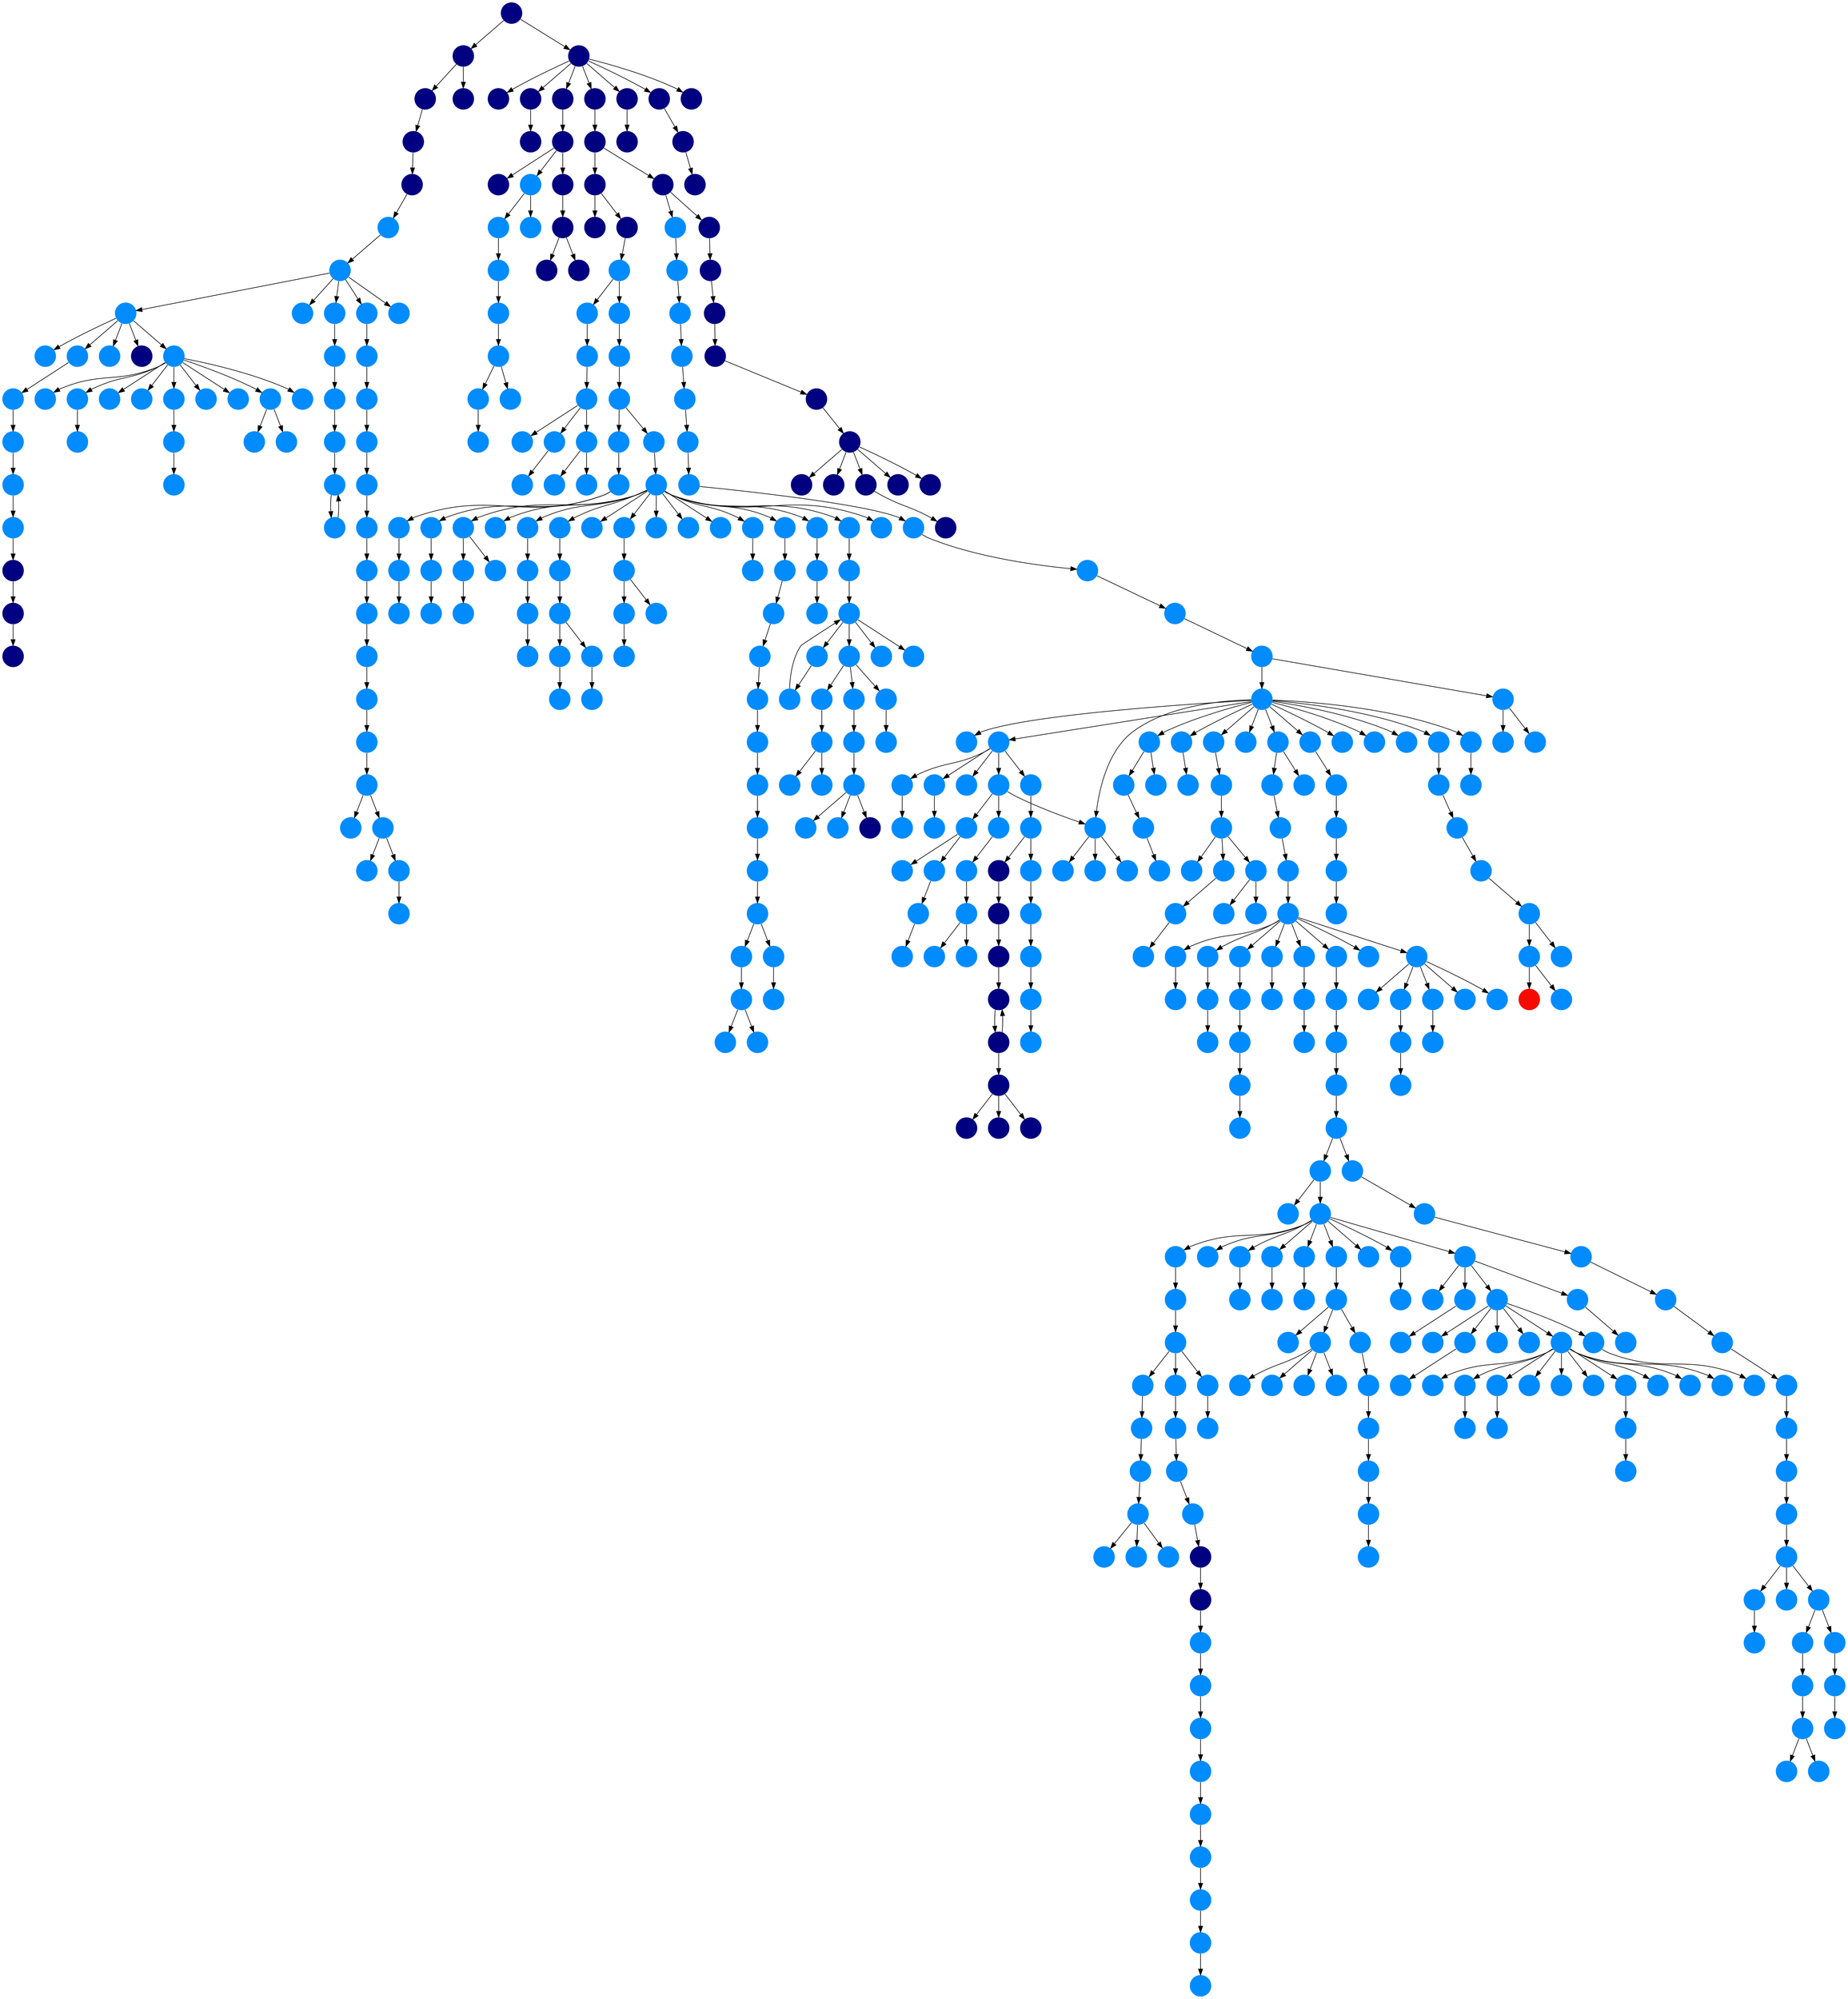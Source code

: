 digraph{
0 [tooltip = "G", penwidth = 0, style = filled, fillcolor = "#008cff", shape = circle, label = ""]
1 [tooltip = "G", penwidth = 0, style = filled, fillcolor = "#008cff", shape = circle, label = ""]
2 [tooltip = "G", penwidth = 0, style = filled, fillcolor = "#008cff", shape = circle, label = ""]
3 [tooltip = "G", penwidth = 0, style = filled, fillcolor = "#008cff", shape = circle, label = ""]
4 [tooltip = "G", penwidth = 0, style = filled, fillcolor = "#008cff", shape = circle, label = ""]
5 [tooltip = "G", penwidth = 0, style = filled, fillcolor = "#008cff", shape = circle, label = ""]
6 [tooltip = "G", penwidth = 0, style = filled, fillcolor = "#008cff", shape = circle, label = ""]
7 [tooltip = "G", penwidth = 0, style = filled, fillcolor = "#008cff", shape = circle, label = ""]
8 [tooltip = "G", penwidth = 0, style = filled, fillcolor = "#008cff", shape = circle, label = ""]
9 [tooltip = "G", penwidth = 0, style = filled, fillcolor = "#008cff", shape = circle, label = ""]
10 [tooltip = "G", penwidth = 0, style = filled, fillcolor = "#008cff", shape = circle, label = ""]
11 [tooltip = "G", penwidth = 0, style = filled, fillcolor = "#008cff", shape = circle, label = ""]
12 [tooltip = "G", penwidth = 0, style = filled, fillcolor = "#008cff", shape = circle, label = ""]
13 [tooltip = "G", penwidth = 0, style = filled, fillcolor = "#008cff", shape = circle, label = ""]
14 [tooltip = "G", penwidth = 0, style = filled, fillcolor = "#008cff", shape = circle, label = ""]
15 [tooltip = "G", penwidth = 0, style = filled, fillcolor = "#008cff", shape = circle, label = ""]
16 [tooltip = "G", penwidth = 0, style = filled, fillcolor = "#008cff", shape = circle, label = ""]
17 [tooltip = "G", penwidth = 0, style = filled, fillcolor = "#008cff", shape = circle, label = ""]
18 [tooltip = "G", penwidth = 0, style = filled, fillcolor = "#008cff", shape = circle, label = ""]
19 [tooltip = "G", penwidth = 0, style = filled, fillcolor = "#008cff", shape = circle, label = ""]
20 [tooltip = "G", penwidth = 0, style = filled, fillcolor = "#008cff", shape = circle, label = ""]
21 [tooltip = "G", penwidth = 0, style = filled, fillcolor = "#008cff", shape = circle, label = ""]
22 [tooltip = "G", penwidth = 0, style = filled, fillcolor = "#008cff", shape = circle, label = ""]
23 [tooltip = "G", penwidth = 0, style = filled, fillcolor = "#008cff", shape = circle, label = ""]
24 [tooltip = "G", penwidth = 0, style = filled, fillcolor = "#008cff", shape = circle, label = ""]
25 [tooltip = "G", penwidth = 0, style = filled, fillcolor = "#008cff", shape = circle, label = ""]
26 [tooltip = "G", penwidth = 0, style = filled, fillcolor = "#008cff", shape = circle, label = ""]
27 [tooltip = "G", penwidth = 0, style = filled, fillcolor = "#008cff", shape = circle, label = ""]
28 [tooltip = "G", penwidth = 0, style = filled, fillcolor = "#008cff", shape = circle, label = ""]
29 [tooltip = "G", penwidth = 0, style = filled, fillcolor = "#008cff", shape = circle, label = ""]
30 [tooltip = "G", penwidth = 0, style = filled, fillcolor = "#008cff", shape = circle, label = ""]
31 [tooltip = "G", penwidth = 0, style = filled, fillcolor = "#008cff", shape = circle, label = ""]
32 [tooltip = "G", penwidth = 0, style = filled, fillcolor = "#008cff", shape = circle, label = ""]
33 [tooltip = "G", penwidth = 0, style = filled, fillcolor = "#008cff", shape = circle, label = ""]
34 [tooltip = "G", penwidth = 0, style = filled, fillcolor = "#008cff", shape = circle, label = ""]
35 [tooltip = "A", penwidth = 0, style = filled, fillcolor = "#000080", shape = circle, label = ""]
36 [tooltip = "G", penwidth = 0, style = filled, fillcolor = "#008cff", shape = circle, label = ""]
37 [tooltip = "G", penwidth = 0, style = filled, fillcolor = "#008cff", shape = circle, label = ""]
38 [tooltip = "G", penwidth = 0, style = filled, fillcolor = "#008cff", shape = circle, label = ""]
39 [tooltip = "G", penwidth = 0, style = filled, fillcolor = "#008cff", shape = circle, label = ""]
40 [tooltip = "G", penwidth = 0, style = filled, fillcolor = "#008cff", shape = circle, label = ""]
41 [tooltip = "G", penwidth = 0, style = filled, fillcolor = "#008cff", shape = circle, label = ""]
42 [tooltip = "G", penwidth = 0, style = filled, fillcolor = "#008cff", shape = circle, label = ""]
43 [tooltip = "A", penwidth = 0, style = filled, fillcolor = "#000080", shape = circle, label = ""]
44 [tooltip = "G", penwidth = 0, style = filled, fillcolor = "#008cff", shape = circle, label = ""]
45 [tooltip = "A", penwidth = 0, style = filled, fillcolor = "#000080", shape = circle, label = ""]
46 [tooltip = "G", penwidth = 0, style = filled, fillcolor = "#008cff", shape = circle, label = ""]
47 [tooltip = "G", penwidth = 0, style = filled, fillcolor = "#008cff", shape = circle, label = ""]
48 [tooltip = "G", penwidth = 0, style = filled, fillcolor = "#008cff", shape = circle, label = ""]
49 [tooltip = "G", penwidth = 0, style = filled, fillcolor = "#008cff", shape = circle, label = ""]
50 [tooltip = "G", penwidth = 0, style = filled, fillcolor = "#008cff", shape = circle, label = ""]
51 [tooltip = "G", penwidth = 0, style = filled, fillcolor = "#008cff", shape = circle, label = ""]
52 [tooltip = "G", penwidth = 0, style = filled, fillcolor = "#008cff", shape = circle, label = ""]
53 [tooltip = "G", penwidth = 0, style = filled, fillcolor = "#008cff", shape = circle, label = ""]
54 [tooltip = "G", penwidth = 0, style = filled, fillcolor = "#008cff", shape = circle, label = ""]
55 [tooltip = "G", penwidth = 0, style = filled, fillcolor = "#008cff", shape = circle, label = ""]
56 [tooltip = "A", penwidth = 0, style = filled, fillcolor = "#000080", shape = circle, label = ""]
57 [tooltip = "G", penwidth = 0, style = filled, fillcolor = "#008cff", shape = circle, label = ""]
58 [tooltip = "A", penwidth = 0, style = filled, fillcolor = "#000080", shape = circle, label = ""]
59 [tooltip = "G", penwidth = 0, style = filled, fillcolor = "#008cff", shape = circle, label = ""]
60 [tooltip = "G", penwidth = 0, style = filled, fillcolor = "#008cff", shape = circle, label = ""]
61 [tooltip = "G", penwidth = 0, style = filled, fillcolor = "#008cff", shape = circle, label = ""]
62 [tooltip = "G", penwidth = 0, style = filled, fillcolor = "#008cff", shape = circle, label = ""]
63 [tooltip = "G", penwidth = 0, style = filled, fillcolor = "#008cff", shape = circle, label = ""]
64 [tooltip = "G", penwidth = 0, style = filled, fillcolor = "#008cff", shape = circle, label = ""]
65 [tooltip = "G", penwidth = 0, style = filled, fillcolor = "#008cff", shape = circle, label = ""]
66 [tooltip = "G", penwidth = 0, style = filled, fillcolor = "#008cff", shape = circle, label = ""]
67 [tooltip = "G", penwidth = 0, style = filled, fillcolor = "#008cff", shape = circle, label = ""]
68 [tooltip = "G", penwidth = 0, style = filled, fillcolor = "#008cff", shape = circle, label = ""]
69 [tooltip = "G", penwidth = 0, style = filled, fillcolor = "#008cff", shape = circle, label = ""]
70 [tooltip = "G", penwidth = 0, style = filled, fillcolor = "#008cff", shape = circle, label = ""]
71 [tooltip = "G", penwidth = 0, style = filled, fillcolor = "#008cff", shape = circle, label = ""]
72 [tooltip = "G", penwidth = 0, style = filled, fillcolor = "#008cff", shape = circle, label = ""]
73 [tooltip = "A", penwidth = 0, style = filled, fillcolor = "#000080", shape = circle, label = ""]
74 [tooltip = "G", penwidth = 0, style = filled, fillcolor = "#008cff", shape = circle, label = ""]
75 [tooltip = "G", penwidth = 0, style = filled, fillcolor = "#008cff", shape = circle, label = ""]
76 [tooltip = "G", penwidth = 0, style = filled, fillcolor = "#008cff", shape = circle, label = ""]
77 [tooltip = "A", penwidth = 0, style = filled, fillcolor = "#000080", shape = circle, label = ""]
78 [tooltip = "A", penwidth = 0, style = filled, fillcolor = "#000080", shape = circle, label = ""]
79 [tooltip = "G", penwidth = 0, style = filled, fillcolor = "#008cff", shape = circle, label = ""]
80 [tooltip = "A", penwidth = 0, style = filled, fillcolor = "#000080", shape = circle, label = ""]
81 [tooltip = "G", penwidth = 0, style = filled, fillcolor = "#008cff", shape = circle, label = ""]
82 [tooltip = "A", penwidth = 0, style = filled, fillcolor = "#000080", shape = circle, label = ""]
83 [tooltip = "A", penwidth = 0, style = filled, fillcolor = "#000080", shape = circle, label = ""]
84 [tooltip = "A", penwidth = 0, style = filled, fillcolor = "#000080", shape = circle, label = ""]
85 [tooltip = "A", penwidth = 0, style = filled, fillcolor = "#000080", shape = circle, label = ""]
86 [tooltip = "G", penwidth = 0, style = filled, fillcolor = "#008cff", shape = circle, label = ""]
87 [tooltip = "G", penwidth = 0, style = filled, fillcolor = "#008cff", shape = circle, label = ""]
88 [tooltip = "A", penwidth = 0, style = filled, fillcolor = "#000080", shape = circle, label = ""]
89 [tooltip = "A", penwidth = 0, style = filled, fillcolor = "#000080", shape = circle, label = ""]
90 [tooltip = "G", penwidth = 0, style = filled, fillcolor = "#008cff", shape = circle, label = ""]
91 [tooltip = "G", penwidth = 0, style = filled, fillcolor = "#008cff", shape = circle, label = ""]
92 [tooltip = "G", penwidth = 0, style = filled, fillcolor = "#008cff", shape = circle, label = ""]
93 [tooltip = "G", penwidth = 0, style = filled, fillcolor = "#008cff", shape = circle, label = ""]
94 [tooltip = "G", penwidth = 0, style = filled, fillcolor = "#008cff", shape = circle, label = ""]
95 [tooltip = "A", penwidth = 0, style = filled, fillcolor = "#000080", shape = circle, label = ""]
96 [tooltip = "G", penwidth = 0, style = filled, fillcolor = "#008cff", shape = circle, label = ""]
97 [tooltip = "G", penwidth = 0, style = filled, fillcolor = "#008cff", shape = circle, label = ""]
98 [tooltip = "G", penwidth = 0, style = filled, fillcolor = "#008cff", shape = circle, label = ""]
99 [tooltip = "G", penwidth = 0, style = filled, fillcolor = "#008cff", shape = circle, label = ""]
100 [tooltip = "G", penwidth = 0, style = filled, fillcolor = "#008cff", shape = circle, label = ""]
101 [tooltip = "A", penwidth = 0, style = filled, fillcolor = "#000080", shape = circle, label = ""]
102 [tooltip = "G", penwidth = 0, style = filled, fillcolor = "#008cff", shape = circle, label = ""]
103 [tooltip = "A", penwidth = 0, style = filled, fillcolor = "#000080", shape = circle, label = ""]
104 [tooltip = "A", penwidth = 0, style = filled, fillcolor = "#000080", shape = circle, label = ""]
105 [tooltip = "A", penwidth = 0, style = filled, fillcolor = "#000080", shape = circle, label = ""]
106 [tooltip = "A", penwidth = 0, style = filled, fillcolor = "#000080", shape = circle, label = ""]
107 [tooltip = "G", penwidth = 0, style = filled, fillcolor = "#008cff", shape = circle, label = ""]
108 [tooltip = "G", penwidth = 0, style = filled, fillcolor = "#008cff", shape = circle, label = ""]
109 [tooltip = "G", penwidth = 0, style = filled, fillcolor = "#008cff", shape = circle, label = ""]
110 [tooltip = "G", penwidth = 0, style = filled, fillcolor = "#008cff", shape = circle, label = ""]
111 [tooltip = "A", penwidth = 0, style = filled, fillcolor = "#000080", shape = circle, label = ""]
112 [tooltip = "G", penwidth = 0, style = filled, fillcolor = "#008cff", shape = circle, label = ""]
113 [tooltip = "A", penwidth = 0, style = filled, fillcolor = "#000080", shape = circle, label = ""]
114 [tooltip = "A", penwidth = 0, style = filled, fillcolor = "#000080", shape = circle, label = ""]
115 [tooltip = "G", penwidth = 0, style = filled, fillcolor = "#008cff", shape = circle, label = ""]
116 [tooltip = "G", penwidth = 0, style = filled, fillcolor = "#008cff", shape = circle, label = ""]
117 [tooltip = "G", penwidth = 0, style = filled, fillcolor = "#008cff", shape = circle, label = ""]
118 [tooltip = "G", penwidth = 0, style = filled, fillcolor = "#008cff", shape = circle, label = ""]
119 [tooltip = "G", penwidth = 0, style = filled, fillcolor = "#008cff", shape = circle, label = ""]
120 [tooltip = "G", penwidth = 0, style = filled, fillcolor = "#008cff", shape = circle, label = ""]
121 [tooltip = "A", penwidth = 0, style = filled, fillcolor = "#000080", shape = circle, label = ""]
122 [tooltip = "G", penwidth = 0, style = filled, fillcolor = "#008cff", shape = circle, label = ""]
123 [tooltip = "G", penwidth = 0, style = filled, fillcolor = "#008cff", shape = circle, label = ""]
124 [tooltip = "G", penwidth = 0, style = filled, fillcolor = "#008cff", shape = circle, label = ""]
125 [tooltip = "G", penwidth = 0, style = filled, fillcolor = "#008cff", shape = circle, label = ""]
126 [tooltip = "G", penwidth = 0, style = filled, fillcolor = "#008cff", shape = circle, label = ""]
127 [tooltip = "G", penwidth = 0, style = filled, fillcolor = "#008cff", shape = circle, label = ""]
128 [tooltip = "A", penwidth = 0, style = filled, fillcolor = "#000080", shape = circle, label = ""]
129 [tooltip = "G", penwidth = 0, style = filled, fillcolor = "#008cff", shape = circle, label = ""]
130 [tooltip = "A", penwidth = 0, style = filled, fillcolor = "#000080", shape = circle, label = ""]
131 [tooltip = "G", penwidth = 0, style = filled, fillcolor = "#008cff", shape = circle, label = ""]
132 [tooltip = "A", penwidth = 0, style = filled, fillcolor = "#000080", shape = circle, label = ""]
133 [tooltip = "G", penwidth = 0, style = filled, fillcolor = "#008cff", shape = circle, label = ""]
134 [tooltip = "A", penwidth = 0, style = filled, fillcolor = "#000080", shape = circle, label = ""]
135 [tooltip = "A", penwidth = 0, style = filled, fillcolor = "#000080", shape = circle, label = ""]
136 [tooltip = "A", penwidth = 0, style = filled, fillcolor = "#000080", shape = circle, label = ""]
137 [tooltip = "A", penwidth = 0, style = filled, fillcolor = "#000080", shape = circle, label = ""]
138 [tooltip = "G", penwidth = 0, style = filled, fillcolor = "#008cff", shape = circle, label = ""]
139 [tooltip = "G", penwidth = 0, style = filled, fillcolor = "#008cff", shape = circle, label = ""]
140 [tooltip = "G", penwidth = 0, style = filled, fillcolor = "#008cff", shape = circle, label = ""]
141 [tooltip = "A", penwidth = 0, style = filled, fillcolor = "#000080", shape = circle, label = ""]
142 [tooltip = "G", penwidth = 0, style = filled, fillcolor = "#008cff", shape = circle, label = ""]
143 [tooltip = "G", penwidth = 0, style = filled, fillcolor = "#008cff", shape = circle, label = ""]
144 [tooltip = "G", penwidth = 0, style = filled, fillcolor = "#008cff", shape = circle, label = ""]
145 [tooltip = "G", penwidth = 0, style = filled, fillcolor = "#008cff", shape = circle, label = ""]
146 [tooltip = "G", penwidth = 0, style = filled, fillcolor = "#008cff", shape = circle, label = ""]
147 [tooltip = "G", penwidth = 0, style = filled, fillcolor = "#008cff", shape = circle, label = ""]
148 [tooltip = "G", penwidth = 0, style = filled, fillcolor = "#008cff", shape = circle, label = ""]
149 [tooltip = "G", penwidth = 0, style = filled, fillcolor = "#008cff", shape = circle, label = ""]
150 [tooltip = "G", penwidth = 0, style = filled, fillcolor = "#008cff", shape = circle, label = ""]
151 [tooltip = "G", penwidth = 0, style = filled, fillcolor = "#008cff", shape = circle, label = ""]
152 [tooltip = "G", penwidth = 0, style = filled, fillcolor = "#008cff", shape = circle, label = ""]
153 [tooltip = "G", penwidth = 0, style = filled, fillcolor = "#008cff", shape = circle, label = ""]
154 [tooltip = "G", penwidth = 0, style = filled, fillcolor = "#008cff", shape = circle, label = ""]
155 [tooltip = "G", penwidth = 0, style = filled, fillcolor = "#008cff", shape = circle, label = ""]
156 [tooltip = "G", penwidth = 0, style = filled, fillcolor = "#008cff", shape = circle, label = ""]
157 [tooltip = "G", penwidth = 0, style = filled, fillcolor = "#008cff", shape = circle, label = ""]
158 [tooltip = "G", penwidth = 0, style = filled, fillcolor = "#008cff", shape = circle, label = ""]
159 [tooltip = "G", penwidth = 0, style = filled, fillcolor = "#008cff", shape = circle, label = ""]
160 [tooltip = "G", penwidth = 0, style = filled, fillcolor = "#008cff", shape = circle, label = ""]
161 [tooltip = "G", penwidth = 0, style = filled, fillcolor = "#008cff", shape = circle, label = ""]
162 [tooltip = "G", penwidth = 0, style = filled, fillcolor = "#008cff", shape = circle, label = ""]
163 [tooltip = "G", penwidth = 0, style = filled, fillcolor = "#008cff", shape = circle, label = ""]
164 [tooltip = "G", penwidth = 0, style = filled, fillcolor = "#008cff", shape = circle, label = ""]
165 [tooltip = "G", penwidth = 0, style = filled, fillcolor = "#008cff", shape = circle, label = ""]
166 [tooltip = "G", penwidth = 0, style = filled, fillcolor = "#008cff", shape = circle, label = ""]
167 [tooltip = "G", penwidth = 0, style = filled, fillcolor = "#008cff", shape = circle, label = ""]
168 [tooltip = "A", penwidth = 0, style = filled, fillcolor = "#000080", shape = circle, label = ""]
169 [tooltip = "G", penwidth = 0, style = filled, fillcolor = "#008cff", shape = circle, label = ""]
170 [tooltip = "G", penwidth = 0, style = filled, fillcolor = "#008cff", shape = circle, label = ""]
171 [tooltip = "G", penwidth = 0, style = filled, fillcolor = "#008cff", shape = circle, label = ""]
172 [tooltip = "G", penwidth = 0, style = filled, fillcolor = "#008cff", shape = circle, label = ""]
173 [tooltip = "G", penwidth = 0, style = filled, fillcolor = "#008cff", shape = circle, label = ""]
174 [tooltip = "G", penwidth = 0, style = filled, fillcolor = "#008cff", shape = circle, label = ""]
175 [tooltip = "G", penwidth = 0, style = filled, fillcolor = "#008cff", shape = circle, label = ""]
176 [tooltip = "G", penwidth = 0, style = filled, fillcolor = "#008cff", shape = circle, label = ""]
177 [tooltip = "G", penwidth = 0, style = filled, fillcolor = "#008cff", shape = circle, label = ""]
178 [tooltip = "G", penwidth = 0, style = filled, fillcolor = "#008cff", shape = circle, label = ""]
179 [tooltip = "G", penwidth = 0, style = filled, fillcolor = "#008cff", shape = circle, label = ""]
180 [tooltip = "G", penwidth = 0, style = filled, fillcolor = "#008cff", shape = circle, label = ""]
181 [tooltip = "G", penwidth = 0, style = filled, fillcolor = "#008cff", shape = circle, label = ""]
182 [tooltip = "G", penwidth = 0, style = filled, fillcolor = "#008cff", shape = circle, label = ""]
183 [tooltip = "G", penwidth = 0, style = filled, fillcolor = "#008cff", shape = circle, label = ""]
184 [tooltip = "G", penwidth = 0, style = filled, fillcolor = "#008cff", shape = circle, label = ""]
185 [tooltip = "G", penwidth = 0, style = filled, fillcolor = "#008cff", shape = circle, label = ""]
186 [tooltip = "G", penwidth = 0, style = filled, fillcolor = "#008cff", shape = circle, label = ""]
187 [tooltip = "G", penwidth = 0, style = filled, fillcolor = "#008cff", shape = circle, label = ""]
188 [tooltip = "G", penwidth = 0, style = filled, fillcolor = "#008cff", shape = circle, label = ""]
189 [tooltip = "G", penwidth = 0, style = filled, fillcolor = "#008cff", shape = circle, label = ""]
190 [tooltip = "G", penwidth = 0, style = filled, fillcolor = "#008cff", shape = circle, label = ""]
191 [tooltip = "G", penwidth = 0, style = filled, fillcolor = "#008cff", shape = circle, label = ""]
192 [tooltip = "G", penwidth = 0, style = filled, fillcolor = "#008cff", shape = circle, label = ""]
193 [tooltip = "G", penwidth = 0, style = filled, fillcolor = "#008cff", shape = circle, label = ""]
194 [tooltip = "G", penwidth = 0, style = filled, fillcolor = "#008cff", shape = circle, label = ""]
195 [tooltip = "G", penwidth = 0, style = filled, fillcolor = "#008cff", shape = circle, label = ""]
196 [tooltip = "G", penwidth = 0, style = filled, fillcolor = "#008cff", shape = circle, label = ""]
197 [tooltip = "G", penwidth = 0, style = filled, fillcolor = "#008cff", shape = circle, label = ""]
198 [tooltip = "G", penwidth = 0, style = filled, fillcolor = "#008cff", shape = circle, label = ""]
199 [tooltip = "G", penwidth = 0, style = filled, fillcolor = "#008cff", shape = circle, label = ""]
200 [tooltip = "G", penwidth = 0, style = filled, fillcolor = "#008cff", shape = circle, label = ""]
201 [tooltip = "G", penwidth = 0, style = filled, fillcolor = "#008cff", shape = circle, label = ""]
202 [tooltip = "G", penwidth = 0, style = filled, fillcolor = "#008cff", shape = circle, label = ""]
203 [tooltip = "G", penwidth = 0, style = filled, fillcolor = "#008cff", shape = circle, label = ""]
204 [tooltip = "G", penwidth = 0, style = filled, fillcolor = "#008cff", shape = circle, label = ""]
205 [tooltip = "G", penwidth = 0, style = filled, fillcolor = "#008cff", shape = circle, label = ""]
206 [tooltip = "G", penwidth = 0, style = filled, fillcolor = "#008cff", shape = circle, label = ""]
207 [tooltip = "G", penwidth = 0, style = filled, fillcolor = "#008cff", shape = circle, label = ""]
208 [tooltip = "G", penwidth = 0, style = filled, fillcolor = "#008cff", shape = circle, label = ""]
209 [tooltip = "G", penwidth = 0, style = filled, fillcolor = "#008cff", shape = circle, label = ""]
210 [tooltip = "G", penwidth = 0, style = filled, fillcolor = "#008cff", shape = circle, label = ""]
211 [tooltip = "G", penwidth = 0, style = filled, fillcolor = "#008cff", shape = circle, label = ""]
212 [tooltip = "G", penwidth = 0, style = filled, fillcolor = "#008cff", shape = circle, label = ""]
213 [tooltip = "G", penwidth = 0, style = filled, fillcolor = "#008cff", shape = circle, label = ""]
214 [tooltip = "G", penwidth = 0, style = filled, fillcolor = "#008cff", shape = circle, label = ""]
215 [tooltip = "G", penwidth = 0, style = filled, fillcolor = "#008cff", shape = circle, label = ""]
216 [tooltip = "G", penwidth = 0, style = filled, fillcolor = "#008cff", shape = circle, label = ""]
217 [tooltip = "G", penwidth = 0, style = filled, fillcolor = "#008cff", shape = circle, label = ""]
218 [tooltip = "G", penwidth = 0, style = filled, fillcolor = "#008cff", shape = circle, label = ""]
219 [tooltip = "G", penwidth = 0, style = filled, fillcolor = "#008cff", shape = circle, label = ""]
220 [tooltip = "G", penwidth = 0, style = filled, fillcolor = "#008cff", shape = circle, label = ""]
221 [tooltip = "G", penwidth = 0, style = filled, fillcolor = "#008cff", shape = circle, label = ""]
222 [tooltip = "G", penwidth = 0, style = filled, fillcolor = "#008cff", shape = circle, label = ""]
223 [tooltip = "G", penwidth = 0, style = filled, fillcolor = "#008cff", shape = circle, label = ""]
224 [tooltip = "G", penwidth = 0, style = filled, fillcolor = "#008cff", shape = circle, label = ""]
225 [tooltip = "A", penwidth = 0, style = filled, fillcolor = "#000080", shape = circle, label = ""]
226 [tooltip = "G", penwidth = 0, style = filled, fillcolor = "#008cff", shape = circle, label = ""]
227 [tooltip = "G", penwidth = 0, style = filled, fillcolor = "#008cff", shape = circle, label = ""]
228 [tooltip = "G", penwidth = 0, style = filled, fillcolor = "#008cff", shape = circle, label = ""]
229 [tooltip = "G", penwidth = 0, style = filled, fillcolor = "#008cff", shape = circle, label = ""]
230 [tooltip = "G", penwidth = 0, style = filled, fillcolor = "#008cff", shape = circle, label = ""]
231 [tooltip = "G", penwidth = 0, style = filled, fillcolor = "#008cff", shape = circle, label = ""]
232 [tooltip = "A", penwidth = 0, style = filled, fillcolor = "#000080", shape = circle, label = ""]
233 [tooltip = "A", penwidth = 0, style = filled, fillcolor = "#000080", shape = circle, label = ""]
234 [tooltip = "G", penwidth = 0, style = filled, fillcolor = "#008cff", shape = circle, label = ""]
235 [tooltip = "G", penwidth = 0, style = filled, fillcolor = "#008cff", shape = circle, label = ""]
236 [tooltip = "G", penwidth = 0, style = filled, fillcolor = "#008cff", shape = circle, label = ""]
237 [tooltip = "G", penwidth = 0, style = filled, fillcolor = "#008cff", shape = circle, label = ""]
238 [tooltip = "G", penwidth = 0, style = filled, fillcolor = "#008cff", shape = circle, label = ""]
239 [tooltip = "G", penwidth = 0, style = filled, fillcolor = "#008cff", shape = circle, label = ""]
240 [tooltip = "G", penwidth = 0, style = filled, fillcolor = "#008cff", shape = circle, label = ""]
241 [tooltip = "G", penwidth = 0, style = filled, fillcolor = "#008cff", shape = circle, label = ""]
242 [tooltip = "V", penwidth = 0, style = filled, fillcolor = "#f60b00", shape = circle, label = ""]
243 [tooltip = "G", penwidth = 0, style = filled, fillcolor = "#008cff", shape = circle, label = ""]
244 [tooltip = "G", penwidth = 0, style = filled, fillcolor = "#008cff", shape = circle, label = ""]
245 [tooltip = "G", penwidth = 0, style = filled, fillcolor = "#008cff", shape = circle, label = ""]
246 [tooltip = "G", penwidth = 0, style = filled, fillcolor = "#008cff", shape = circle, label = ""]
247 [tooltip = "G", penwidth = 0, style = filled, fillcolor = "#008cff", shape = circle, label = ""]
248 [tooltip = "G", penwidth = 0, style = filled, fillcolor = "#008cff", shape = circle, label = ""]
249 [tooltip = "G", penwidth = 0, style = filled, fillcolor = "#008cff", shape = circle, label = ""]
250 [tooltip = "G", penwidth = 0, style = filled, fillcolor = "#008cff", shape = circle, label = ""]
251 [tooltip = "G", penwidth = 0, style = filled, fillcolor = "#008cff", shape = circle, label = ""]
252 [tooltip = "G", penwidth = 0, style = filled, fillcolor = "#008cff", shape = circle, label = ""]
253 [tooltip = "G", penwidth = 0, style = filled, fillcolor = "#008cff", shape = circle, label = ""]
254 [tooltip = "G", penwidth = 0, style = filled, fillcolor = "#008cff", shape = circle, label = ""]
255 [tooltip = "G", penwidth = 0, style = filled, fillcolor = "#008cff", shape = circle, label = ""]
256 [tooltip = "G", penwidth = 0, style = filled, fillcolor = "#008cff", shape = circle, label = ""]
257 [tooltip = "A", penwidth = 0, style = filled, fillcolor = "#000080", shape = circle, label = ""]
258 [tooltip = "G", penwidth = 0, style = filled, fillcolor = "#008cff", shape = circle, label = ""]
259 [tooltip = "G", penwidth = 0, style = filled, fillcolor = "#008cff", shape = circle, label = ""]
260 [tooltip = "G", penwidth = 0, style = filled, fillcolor = "#008cff", shape = circle, label = ""]
261 [tooltip = "G", penwidth = 0, style = filled, fillcolor = "#008cff", shape = circle, label = ""]
262 [tooltip = "A", penwidth = 0, style = filled, fillcolor = "#000080", shape = circle, label = ""]
263 [tooltip = "G", penwidth = 0, style = filled, fillcolor = "#008cff", shape = circle, label = ""]
264 [tooltip = "G", penwidth = 0, style = filled, fillcolor = "#008cff", shape = circle, label = ""]
265 [tooltip = "G", penwidth = 0, style = filled, fillcolor = "#008cff", shape = circle, label = ""]
266 [tooltip = "G", penwidth = 0, style = filled, fillcolor = "#008cff", shape = circle, label = ""]
267 [tooltip = "G", penwidth = 0, style = filled, fillcolor = "#008cff", shape = circle, label = ""]
268 [tooltip = "G", penwidth = 0, style = filled, fillcolor = "#008cff", shape = circle, label = ""]
269 [tooltip = "G", penwidth = 0, style = filled, fillcolor = "#008cff", shape = circle, label = ""]
270 [tooltip = "G", penwidth = 0, style = filled, fillcolor = "#008cff", shape = circle, label = ""]
271 [tooltip = "G", penwidth = 0, style = filled, fillcolor = "#008cff", shape = circle, label = ""]
272 [tooltip = "G", penwidth = 0, style = filled, fillcolor = "#008cff", shape = circle, label = ""]
273 [tooltip = "G", penwidth = 0, style = filled, fillcolor = "#008cff", shape = circle, label = ""]
274 [tooltip = "G", penwidth = 0, style = filled, fillcolor = "#008cff", shape = circle, label = ""]
275 [tooltip = "G", penwidth = 0, style = filled, fillcolor = "#008cff", shape = circle, label = ""]
276 [tooltip = "G", penwidth = 0, style = filled, fillcolor = "#008cff", shape = circle, label = ""]
277 [tooltip = "A", penwidth = 0, style = filled, fillcolor = "#000080", shape = circle, label = ""]
278 [tooltip = "G", penwidth = 0, style = filled, fillcolor = "#008cff", shape = circle, label = ""]
279 [tooltip = "G", penwidth = 0, style = filled, fillcolor = "#008cff", shape = circle, label = ""]
280 [tooltip = "G", penwidth = 0, style = filled, fillcolor = "#008cff", shape = circle, label = ""]
281 [tooltip = "G", penwidth = 0, style = filled, fillcolor = "#008cff", shape = circle, label = ""]
282 [tooltip = "G", penwidth = 0, style = filled, fillcolor = "#008cff", shape = circle, label = ""]
283 [tooltip = "A", penwidth = 0, style = filled, fillcolor = "#000080", shape = circle, label = ""]
284 [tooltip = "G", penwidth = 0, style = filled, fillcolor = "#008cff", shape = circle, label = ""]
285 [tooltip = "G", penwidth = 0, style = filled, fillcolor = "#008cff", shape = circle, label = ""]
286 [tooltip = "G", penwidth = 0, style = filled, fillcolor = "#008cff", shape = circle, label = ""]
287 [tooltip = "G", penwidth = 0, style = filled, fillcolor = "#008cff", shape = circle, label = ""]
288 [tooltip = "G", penwidth = 0, style = filled, fillcolor = "#008cff", shape = circle, label = ""]
289 [tooltip = "G", penwidth = 0, style = filled, fillcolor = "#008cff", shape = circle, label = ""]
290 [tooltip = "G", penwidth = 0, style = filled, fillcolor = "#008cff", shape = circle, label = ""]
291 [tooltip = "G", penwidth = 0, style = filled, fillcolor = "#008cff", shape = circle, label = ""]
292 [tooltip = "G", penwidth = 0, style = filled, fillcolor = "#008cff", shape = circle, label = ""]
293 [tooltip = "G", penwidth = 0, style = filled, fillcolor = "#008cff", shape = circle, label = ""]
294 [tooltip = "G", penwidth = 0, style = filled, fillcolor = "#008cff", shape = circle, label = ""]
295 [tooltip = "G", penwidth = 0, style = filled, fillcolor = "#008cff", shape = circle, label = ""]
296 [tooltip = "G", penwidth = 0, style = filled, fillcolor = "#008cff", shape = circle, label = ""]
297 [tooltip = "G", penwidth = 0, style = filled, fillcolor = "#008cff", shape = circle, label = ""]
298 [tooltip = "G", penwidth = 0, style = filled, fillcolor = "#008cff", shape = circle, label = ""]
299 [tooltip = "G", penwidth = 0, style = filled, fillcolor = "#008cff", shape = circle, label = ""]
300 [tooltip = "A", penwidth = 0, style = filled, fillcolor = "#000080", shape = circle, label = ""]
301 [tooltip = "G", penwidth = 0, style = filled, fillcolor = "#008cff", shape = circle, label = ""]
302 [tooltip = "G", penwidth = 0, style = filled, fillcolor = "#008cff", shape = circle, label = ""]
303 [tooltip = "G", penwidth = 0, style = filled, fillcolor = "#008cff", shape = circle, label = ""]
304 [tooltip = "G", penwidth = 0, style = filled, fillcolor = "#008cff", shape = circle, label = ""]
305 [tooltip = "G", penwidth = 0, style = filled, fillcolor = "#008cff", shape = circle, label = ""]
306 [tooltip = "G", penwidth = 0, style = filled, fillcolor = "#008cff", shape = circle, label = ""]
307 [tooltip = "G", penwidth = 0, style = filled, fillcolor = "#008cff", shape = circle, label = ""]
308 [tooltip = "G", penwidth = 0, style = filled, fillcolor = "#008cff", shape = circle, label = ""]
309 [tooltip = "G", penwidth = 0, style = filled, fillcolor = "#008cff", shape = circle, label = ""]
310 [tooltip = "A", penwidth = 0, style = filled, fillcolor = "#000080", shape = circle, label = ""]
311 [tooltip = "G", penwidth = 0, style = filled, fillcolor = "#008cff", shape = circle, label = ""]
312 [tooltip = "A", penwidth = 0, style = filled, fillcolor = "#000080", shape = circle, label = ""]
313 [tooltip = "G", penwidth = 0, style = filled, fillcolor = "#008cff", shape = circle, label = ""]
314 [tooltip = "A", penwidth = 0, style = filled, fillcolor = "#000080", shape = circle, label = ""]
315 [tooltip = "A", penwidth = 0, style = filled, fillcolor = "#000080", shape = circle, label = ""]
316 [tooltip = "G", penwidth = 0, style = filled, fillcolor = "#008cff", shape = circle, label = ""]
317 [tooltip = "G", penwidth = 0, style = filled, fillcolor = "#008cff", shape = circle, label = ""]
318 [tooltip = "A", penwidth = 0, style = filled, fillcolor = "#000080", shape = circle, label = ""]
319 [tooltip = "G", penwidth = 0, style = filled, fillcolor = "#008cff", shape = circle, label = ""]
320 [tooltip = "G", penwidth = 0, style = filled, fillcolor = "#008cff", shape = circle, label = ""]
321 [tooltip = "G", penwidth = 0, style = filled, fillcolor = "#008cff", shape = circle, label = ""]
322 [tooltip = "A", penwidth = 0, style = filled, fillcolor = "#000080", shape = circle, label = ""]
323 [tooltip = "G", penwidth = 0, style = filled, fillcolor = "#008cff", shape = circle, label = ""]
324 [tooltip = "A", penwidth = 0, style = filled, fillcolor = "#000080", shape = circle, label = ""]
325 [tooltip = "A", penwidth = 0, style = filled, fillcolor = "#000080", shape = circle, label = ""]
326 [tooltip = "A", penwidth = 0, style = filled, fillcolor = "#000080", shape = circle, label = ""]
327 [tooltip = "G", penwidth = 0, style = filled, fillcolor = "#008cff", shape = circle, label = ""]
328 [tooltip = "A", penwidth = 0, style = filled, fillcolor = "#000080", shape = circle, label = ""]
329 [tooltip = "A", penwidth = 0, style = filled, fillcolor = "#000080", shape = circle, label = ""]
330 [tooltip = "G", penwidth = 0, style = filled, fillcolor = "#008cff", shape = circle, label = ""]
331 [tooltip = "G", penwidth = 0, style = filled, fillcolor = "#008cff", shape = circle, label = ""]
332 [tooltip = "G", penwidth = 0, style = filled, fillcolor = "#008cff", shape = circle, label = ""]
333 [tooltip = "G", penwidth = 0, style = filled, fillcolor = "#008cff", shape = circle, label = ""]
334 [tooltip = "G", penwidth = 0, style = filled, fillcolor = "#008cff", shape = circle, label = ""]
335 [tooltip = "G", penwidth = 0, style = filled, fillcolor = "#008cff", shape = circle, label = ""]
336 [tooltip = "G", penwidth = 0, style = filled, fillcolor = "#008cff", shape = circle, label = ""]
337 [tooltip = "G", penwidth = 0, style = filled, fillcolor = "#008cff", shape = circle, label = ""]
338 [tooltip = "G", penwidth = 0, style = filled, fillcolor = "#008cff", shape = circle, label = ""]
339 [tooltip = "G", penwidth = 0, style = filled, fillcolor = "#008cff", shape = circle, label = ""]
340 [tooltip = "G", penwidth = 0, style = filled, fillcolor = "#008cff", shape = circle, label = ""]
341 [tooltip = "G", penwidth = 0, style = filled, fillcolor = "#008cff", shape = circle, label = ""]
342 [tooltip = "A", penwidth = 0, style = filled, fillcolor = "#000080", shape = circle, label = ""]
343 [tooltip = "G", penwidth = 0, style = filled, fillcolor = "#008cff", shape = circle, label = ""]
344 [tooltip = "G", penwidth = 0, style = filled, fillcolor = "#008cff", shape = circle, label = ""]
345 [tooltip = "G", penwidth = 0, style = filled, fillcolor = "#008cff", shape = circle, label = ""]
346 [tooltip = "G", penwidth = 0, style = filled, fillcolor = "#008cff", shape = circle, label = ""]
347 [tooltip = "G", penwidth = 0, style = filled, fillcolor = "#008cff", shape = circle, label = ""]
348 [tooltip = "G", penwidth = 0, style = filled, fillcolor = "#008cff", shape = circle, label = ""]
349 [tooltip = "G", penwidth = 0, style = filled, fillcolor = "#008cff", shape = circle, label = ""]
350 [tooltip = "G", penwidth = 0, style = filled, fillcolor = "#008cff", shape = circle, label = ""]
351 [tooltip = "G", penwidth = 0, style = filled, fillcolor = "#008cff", shape = circle, label = ""]
352 [tooltip = "G", penwidth = 0, style = filled, fillcolor = "#008cff", shape = circle, label = ""]
353 [tooltip = "G", penwidth = 0, style = filled, fillcolor = "#008cff", shape = circle, label = ""]
354 [tooltip = "G", penwidth = 0, style = filled, fillcolor = "#008cff", shape = circle, label = ""]
355 [tooltip = "G", penwidth = 0, style = filled, fillcolor = "#008cff", shape = circle, label = ""]
356 [tooltip = "G", penwidth = 0, style = filled, fillcolor = "#008cff", shape = circle, label = ""]
357 [tooltip = "G", penwidth = 0, style = filled, fillcolor = "#008cff", shape = circle, label = ""]
358 [tooltip = "G", penwidth = 0, style = filled, fillcolor = "#008cff", shape = circle, label = ""]
359 [tooltip = "G", penwidth = 0, style = filled, fillcolor = "#008cff", shape = circle, label = ""]
360 [tooltip = "G", penwidth = 0, style = filled, fillcolor = "#008cff", shape = circle, label = ""]
361 [tooltip = "G", penwidth = 0, style = filled, fillcolor = "#008cff", shape = circle, label = ""]
362 [tooltip = "G", penwidth = 0, style = filled, fillcolor = "#008cff", shape = circle, label = ""]
363 [tooltip = "G", penwidth = 0, style = filled, fillcolor = "#008cff", shape = circle, label = ""]
364 [tooltip = "G", penwidth = 0, style = filled, fillcolor = "#008cff", shape = circle, label = ""]
365 [tooltip = "G", penwidth = 0, style = filled, fillcolor = "#008cff", shape = circle, label = ""]
366 [tooltip = "G", penwidth = 0, style = filled, fillcolor = "#008cff", shape = circle, label = ""]
367 [tooltip = "G", penwidth = 0, style = filled, fillcolor = "#008cff", shape = circle, label = ""]
368 [tooltip = "G", penwidth = 0, style = filled, fillcolor = "#008cff", shape = circle, label = ""]
369 [tooltip = "G", penwidth = 0, style = filled, fillcolor = "#008cff", shape = circle, label = ""]
370 [tooltip = "G", penwidth = 0, style = filled, fillcolor = "#008cff", shape = circle, label = ""]
371 [tooltip = "G", penwidth = 0, style = filled, fillcolor = "#008cff", shape = circle, label = ""]
372 [tooltip = "G", penwidth = 0, style = filled, fillcolor = "#008cff", shape = circle, label = ""]
373 [tooltip = "G", penwidth = 0, style = filled, fillcolor = "#008cff", shape = circle, label = ""]
374 [tooltip = "G", penwidth = 0, style = filled, fillcolor = "#008cff", shape = circle, label = ""]
375 [tooltip = "G", penwidth = 0, style = filled, fillcolor = "#008cff", shape = circle, label = ""]
376 [tooltip = "G", penwidth = 0, style = filled, fillcolor = "#008cff", shape = circle, label = ""]
377 [tooltip = "G", penwidth = 0, style = filled, fillcolor = "#008cff", shape = circle, label = ""]
378 [tooltip = "G", penwidth = 0, style = filled, fillcolor = "#008cff", shape = circle, label = ""]
379 [tooltip = "G", penwidth = 0, style = filled, fillcolor = "#008cff", shape = circle, label = ""]
380 [tooltip = "G", penwidth = 0, style = filled, fillcolor = "#008cff", shape = circle, label = ""]
381 [tooltip = "G", penwidth = 0, style = filled, fillcolor = "#008cff", shape = circle, label = ""]
382 [tooltip = "G", penwidth = 0, style = filled, fillcolor = "#008cff", shape = circle, label = ""]
383 [tooltip = "G", penwidth = 0, style = filled, fillcolor = "#008cff", shape = circle, label = ""]
384 [tooltip = "G", penwidth = 0, style = filled, fillcolor = "#008cff", shape = circle, label = ""]
385 [tooltip = "G", penwidth = 0, style = filled, fillcolor = "#008cff", shape = circle, label = ""]
386 [tooltip = "G", penwidth = 0, style = filled, fillcolor = "#008cff", shape = circle, label = ""]
387 [tooltip = "G", penwidth = 0, style = filled, fillcolor = "#008cff", shape = circle, label = ""]
388 [tooltip = "G", penwidth = 0, style = filled, fillcolor = "#008cff", shape = circle, label = ""]
389 [tooltip = "A", penwidth = 0, style = filled, fillcolor = "#000080", shape = circle, label = ""]
390 [tooltip = "G", penwidth = 0, style = filled, fillcolor = "#008cff", shape = circle, label = ""]
391 [tooltip = "G", penwidth = 0, style = filled, fillcolor = "#008cff", shape = circle, label = ""]
392 [tooltip = "G", penwidth = 0, style = filled, fillcolor = "#008cff", shape = circle, label = ""]
393 [tooltip = "G", penwidth = 0, style = filled, fillcolor = "#008cff", shape = circle, label = ""]
394 [tooltip = "G", penwidth = 0, style = filled, fillcolor = "#008cff", shape = circle, label = ""]
395 [tooltip = "G", penwidth = 0, style = filled, fillcolor = "#008cff", shape = circle, label = ""]
396 [tooltip = "G", penwidth = 0, style = filled, fillcolor = "#008cff", shape = circle, label = ""]
397 [tooltip = "G", penwidth = 0, style = filled, fillcolor = "#008cff", shape = circle, label = ""]
398 [tooltip = "G", penwidth = 0, style = filled, fillcolor = "#008cff", shape = circle, label = ""]
399 [tooltip = "G", penwidth = 0, style = filled, fillcolor = "#008cff", shape = circle, label = ""]
400 [tooltip = "G", penwidth = 0, style = filled, fillcolor = "#008cff", shape = circle, label = ""]
401 [tooltip = "G", penwidth = 0, style = filled, fillcolor = "#008cff", shape = circle, label = ""]
402 [tooltip = "G", penwidth = 0, style = filled, fillcolor = "#008cff", shape = circle, label = ""]
403 [tooltip = "G", penwidth = 0, style = filled, fillcolor = "#008cff", shape = circle, label = ""]
404 [tooltip = "G", penwidth = 0, style = filled, fillcolor = "#008cff", shape = circle, label = ""]
405 [tooltip = "G", penwidth = 0, style = filled, fillcolor = "#008cff", shape = circle, label = ""]
406 [tooltip = "G", penwidth = 0, style = filled, fillcolor = "#008cff", shape = circle, label = ""]
407 [tooltip = "G", penwidth = 0, style = filled, fillcolor = "#008cff", shape = circle, label = ""]
408 [tooltip = "G", penwidth = 0, style = filled, fillcolor = "#008cff", shape = circle, label = ""]
409 [tooltip = "G", penwidth = 0, style = filled, fillcolor = "#008cff", shape = circle, label = ""]
410 [tooltip = "G", penwidth = 0, style = filled, fillcolor = "#008cff", shape = circle, label = ""]
411 [tooltip = "G", penwidth = 0, style = filled, fillcolor = "#008cff", shape = circle, label = ""]
412 [tooltip = "G", penwidth = 0, style = filled, fillcolor = "#008cff", shape = circle, label = ""]
413 [tooltip = "G", penwidth = 0, style = filled, fillcolor = "#008cff", shape = circle, label = ""]
414 [tooltip = "G", penwidth = 0, style = filled, fillcolor = "#008cff", shape = circle, label = ""]
415 [tooltip = "G", penwidth = 0, style = filled, fillcolor = "#008cff", shape = circle, label = ""]
416 [tooltip = "G", penwidth = 0, style = filled, fillcolor = "#008cff", shape = circle, label = ""]
417 [tooltip = "A", penwidth = 0, style = filled, fillcolor = "#000080", shape = circle, label = ""]
418 [tooltip = "A", penwidth = 0, style = filled, fillcolor = "#000080", shape = circle, label = ""]
419 [tooltip = "G", penwidth = 0, style = filled, fillcolor = "#008cff", shape = circle, label = ""]
420 [tooltip = "G", penwidth = 0, style = filled, fillcolor = "#008cff", shape = circle, label = ""]
421 [tooltip = "G", penwidth = 0, style = filled, fillcolor = "#008cff", shape = circle, label = ""]
422 [tooltip = "G", penwidth = 0, style = filled, fillcolor = "#008cff", shape = circle, label = ""]
423 [tooltip = "G", penwidth = 0, style = filled, fillcolor = "#008cff", shape = circle, label = ""]
424 [tooltip = "G", penwidth = 0, style = filled, fillcolor = "#008cff", shape = circle, label = ""]
172 -> 366
323 -> 269
229 -> 173
149 -> 222
278 -> 221
304 -> 276
331 -> 339
336 -> 337
277 -> 207
191 -> 232
303 -> 309
39 -> 34
328 -> 326
175 -> 282
214 -> 264
194 -> 208
185 -> 275
175 -> 256
73 -> 113
191 -> 323
224 -> 335
0 -> 67
39 -> 47
198 -> 361
108 -> 96
71 -> 87
37 -> 54
344 -> 394
219 -> 279
0 -> 14
47 -> 64
203 -> 348
197 -> 149
375 -> 378
124 -> 13
16 -> 7
144 -> 76
280 -> 349
100 -> 102
156 -> 304
143 -> 163
75 -> 124
250 -> 423
169 -> 153
113 -> 114
79 -> 120
89 -> 82
230 -> 226
211 -> 245
238 -> 171
334 -> 336
205 -> 206
30 -> 2
241 -> 177
251 -> 157
175 -> 181
262 -> 324
187 -> 239
68 -> 412
130 -> 88
303 -> 302
128 -> 300
117 -> 123
211 -> 250
74 -> 142
193 -> 294
281 -> 254
388 -> 389
284 -> 169
25 -> 271
167 -> 156
303 -> 311
0 -> 19
97 -> 143
0 -> 9
373 -> 369
381 -> 240
173 -> 404
346 -> 344
197 -> 170
106 -> 74
407 -> 406
181 -> 259
371 -> 374
40 -> 37
37 -> 42
190 -> 299
162 -> 195
38 -> 59
150 -> 319
173 -> 125
26 -> 21
294 -> 237
308 -> 216
349 -> 350
365 -> 364
197 -> 147
94 -> 107
240 -> 288
368 -> 373
285 -> 333
372 -> 370
58 -> 35
276 -> 281
234 -> 330
258 -> 278
99 -> 6
27 -> 293
341 -> 340
219 -> 213
142 -> 129
39 -> 69
20 -> 4
237 -> 204
67 -> 70
222 -> 117
32 -> 152
208 -> 258
354 -> 353
112 -> 79
44 -> 61
235 -> 236
227 -> 219
28 -> 17
2 -> 28
6 -> 422
157 -> 235
175 -> 252
219 -> 199
93 -> 119
258 -> 248
119 -> 109
159 -> 231
151 -> 202
120 -> 358
66 -> 53
303 -> 320
274 -> 198
173 -> 243
36 -> 52
237 -> 298
303 -> 305
166 -> 192
96 -> 127
147 -> 215
261 -> 188
155 -> 284
175 -> 268
390 -> 388
253 -> 167
175 -> 407
269 -> 90
250 -> 297
331 -> 332
338 -> 334
300 -> 318
322 -> 324
288 -> 341
228 -> 168
28 -> 29
123 -> 100
252 -> 155
270 -> 99
412 -> 410
357 -> 359
241 -> 287
181 -> 165
322 -> 328
197 -> 386
261 -> 285
207 -> 214
303 -> 301
265 -> 193
47 -> 377
362 -> 365
397 -> 399
418 -> 417
117 -> 126
84 -> 105
140 -> 139
192 -> 292
401 -> 402
131 -> 140
5 -> 16
238 -> 150
410 -> 415
81 -> 112
173 -> 218
243 -> 266
180 -> 68
328 -> 325
259 -> 223
348 -> 362
0 -> 368
197 -> 183
0 -> 3
254 -> 161
175 -> 194
275 -> 229
173 -> 241
303 -> 307
37 -> 55
421 -> 424
88 -> 104
141 -> 89
212 -> 180
168 -> 277
158 -> 296
47 -> 65
186 -> 255
102 -> 228
381 -> 382
17 -> 25
175 -> 338
59 -> 41
238 -> 209
39 -> 32
95 -> 135
197 -> 272
24 -> 27
89 -> 83
300 -> 312
206 -> 253
225 -> 56
116 -> 408
341 -> 343
47 -> 63
175 -> 234
161 -> 261
56 -> 45
389 -> 418
210 -> 385
109 -> 97
106 -> 101
352 -> 354
37 -> 57
152 -> 244
173 -> 151
362 -> 363
258 -> 274
189 -> 148
211 -> 251
283 -> 262
70 -> 414
79 -> 356
401 -> 400
250 -> 291
295 -> 263
234 -> 185
35 -> 40
21 -> 5
116 -> 133
158 -> 242
48 -> 38
117 -> 91
114 -> 111
50 -> 36
0 -> 18
244 -> 390
324 -> 322
190 -> 178
101 -> 130
133 -> 72
138 -> 86
4 -> 6
163 -> 331
381 -> 384
175 -> 162
162 -> 182
115 -> 0
23 -> 411
126 -> 176
113 -> 106
90 -> 421
303 -> 317
197 -> 138
47 -> 375
395 -> 396
317 -> 308
187 -> 172
379 -> 203
71 -> 92
231 -> 174
195 -> 246
355 -> 352
122 -> 93
263 -> 190
162 -> 227
404 -> 403
84 -> 136
175 -> 51
399 -> 398
189 -> 197
250 -> 249
63 -> 33
107 -> 144
300 -> 314
14 -> 409
120 -> 154
341 -> 342
369 -> 371
6 -> 383
91 -> 295
215 -> 327
6 -> 270
147 -> 146
54 -> 397
37 -> 39
348 -> 347
163 -> 175
25 -> 11
337 -> 224
369 -> 372
87 -> 230
29 -> 15
286 -> 205
238 -> 118
47 -> 44
136 -> 78
84 -> 80
33 -> 46
303 -> 321
382 -> 380
41 -> 62
162 -> 290
84 -> 132
190 -> 289
162 -> 201
0 -> 20
45 -> 58
147 -> 238
328 -> 329
366 -> 367
0 -> 10
346 -> 345
307 -> 306
47 -> 49
125 -> 110
84 -> 73
403 -> 405
56 -> 257
0 -> 1
227 -> 355
19 -> 23
7 -> 8
55 -> 50
24 -> 420
47 -> 419
226 -> 116
76 -> 115
18 -> 26
205 -> 189
272 -> 211
217 -> 273
200 -> 247
0 -> 24
182 -> 360
224 -> 158
227 -> 187
129 -> 98
82 -> 77
6 -> 381
175 -> 220
124 -> 108
287 -> 391
312 -> 315
104 -> 128
236 -> 217
398 -> 396
0 -> 31
278 -> 160
241 -> 196
391 -> 387
290 -> 191
238 -> 66
114 -> 137
39 -> 43
292 -> 286
414 -> 416
62 -> 379
413 -> 392
197 -> 210
384 -> 401
137 -> 94
84 -> 134
265 -> 280
225 -> 84
13 -> 413
0 -> 22
183 -> 267
0 -> 12
173 -> 166
175 -> 219
396 -> 395
375 -> 376
98 -> 122
175 -> 200
84 -> 141
261 -> 265
303 -> 313
3 -> 346
173 -> 159
177 -> 164
77 -> 85
47 -> 60
197 -> 186
241 -> 260
241 -> 179
77 -> 121
147 -> 145
8 -> 30
238 -> 303
76 -> 75
110 -> 131
232 -> 283
300 -> 233
300 -> 310
145 -> 393
305 -> 316
354 -> 351
89 -> 71
264 -> 212
94 -> 81
223 -> 184
105 -> 95
79 -> 357
80 -> 103
52 -> 48
}